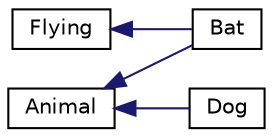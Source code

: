 digraph "Graphical Class Hierarchy"
{
 // LATEX_PDF_SIZE
  edge [fontname="Helvetica",fontsize="10",labelfontname="Helvetica",labelfontsize="10"];
  node [fontname="Helvetica",fontsize="10",shape=record];
  rankdir="LR";
  Node5 [label="Animal",height=0.2,width=0.4,color="black", fillcolor="white", style="filled",URL="$classAnimal.html",tooltip=" "];
  Node5 -> Node1 [dir="back",color="midnightblue",fontsize="10",style="solid",fontname="Helvetica"];
  Node1 [label="Bat",height=0.2,width=0.4,color="black", fillcolor="white", style="filled",URL="$classBat.html",tooltip=" "];
  Node5 -> Node6 [dir="back",color="midnightblue",fontsize="10",style="solid",fontname="Helvetica"];
  Node6 [label="Dog",height=0.2,width=0.4,color="black", fillcolor="white", style="filled",URL="$classDog.html",tooltip=" "];
  Node0 [label="Flying",height=0.2,width=0.4,color="black", fillcolor="white", style="filled",URL="$classFlying.html",tooltip=" "];
  Node0 -> Node1 [dir="back",color="midnightblue",fontsize="10",style="solid",fontname="Helvetica"];
}
